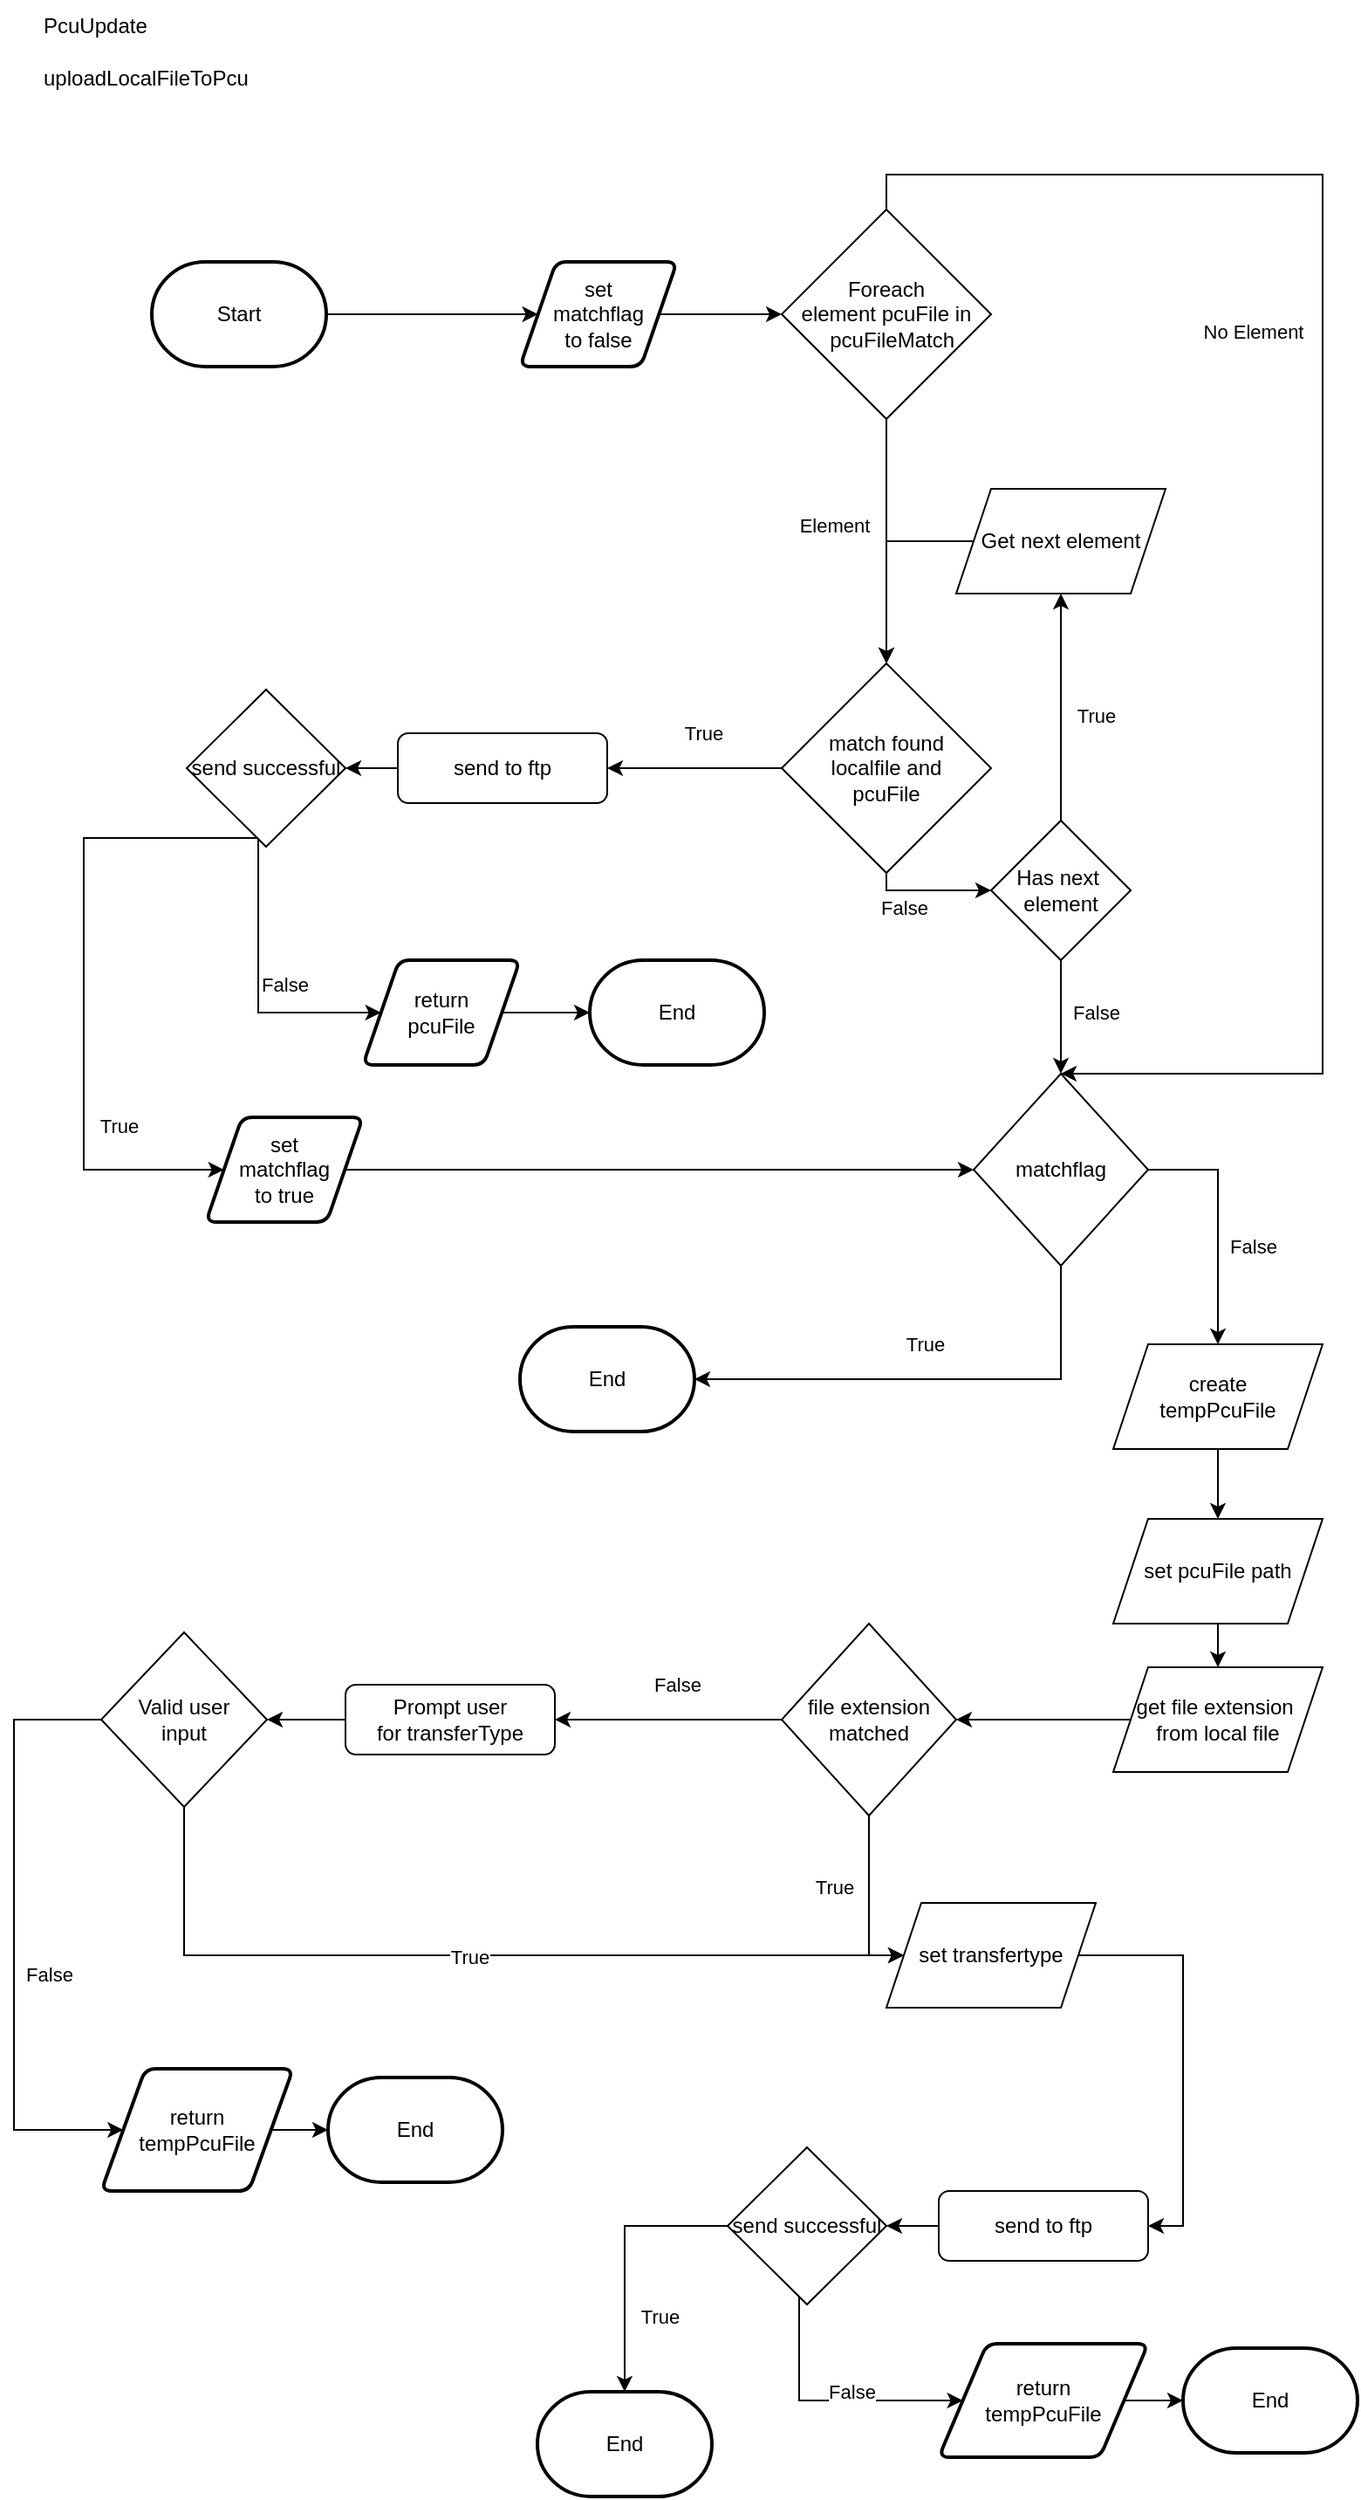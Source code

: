 <mxfile version="23.1.5" type="github">
  <diagram id="C5RBs43oDa-KdzZeNtuy" name="Page-1">
    <mxGraphModel dx="1434" dy="884" grid="1" gridSize="10" guides="1" tooltips="1" connect="1" arrows="1" fold="1" page="1" pageScale="1" pageWidth="827" pageHeight="1169" math="0" shadow="0">
      <root>
        <mxCell id="WIyWlLk6GJQsqaUBKTNV-0" />
        <mxCell id="WIyWlLk6GJQsqaUBKTNV-1" parent="WIyWlLk6GJQsqaUBKTNV-0" />
        <mxCell id="ZqB7BKODghQhICVH7zgt-12" value="" style="edgeStyle=orthogonalEdgeStyle;rounded=0;orthogonalLoop=1;jettySize=auto;html=1;" parent="WIyWlLk6GJQsqaUBKTNV-1" edge="1">
          <mxGeometry relative="1" as="geometry">
            <mxPoint x="483" y="200" as="sourcePoint" />
          </mxGeometry>
        </mxCell>
        <mxCell id="ZqB7BKODghQhICVH7zgt-17" style="edgeStyle=orthogonalEdgeStyle;rounded=0;orthogonalLoop=1;jettySize=auto;html=1;exitX=1;exitY=0.5;exitDx=0;exitDy=0;exitPerimeter=0;entryX=0;entryY=0.5;entryDx=0;entryDy=0;" parent="WIyWlLk6GJQsqaUBKTNV-1" source="ZqB7BKODghQhICVH7zgt-19" target="ZqB7BKODghQhICVH7zgt-28" edge="1">
          <mxGeometry relative="1" as="geometry">
            <mxPoint x="264" y="200" as="sourcePoint" />
            <mxPoint x="340" y="200" as="targetPoint" />
          </mxGeometry>
        </mxCell>
        <mxCell id="ZqB7BKODghQhICVH7zgt-19" value="Start" style="strokeWidth=2;html=1;shape=mxgraph.flowchart.terminator;whiteSpace=wrap;" parent="WIyWlLk6GJQsqaUBKTNV-1" vertex="1">
          <mxGeometry x="119" y="170" width="100" height="60" as="geometry" />
        </mxCell>
        <mxCell id="ZqB7BKODghQhICVH7zgt-23" style="edgeStyle=orthogonalEdgeStyle;rounded=0;orthogonalLoop=1;jettySize=auto;html=1;entryX=1;entryY=0.5;entryDx=0;entryDy=0;entryPerimeter=0;" parent="WIyWlLk6GJQsqaUBKTNV-1" edge="1">
          <mxGeometry relative="1" as="geometry">
            <mxPoint x="363" y="320" as="sourcePoint" />
          </mxGeometry>
        </mxCell>
        <mxCell id="ZqB7BKODghQhICVH7zgt-24" value="&lt;div align=&quot;left&quot;&gt;PcuUpdate&lt;/div&gt;" style="text;html=1;align=left;verticalAlign=middle;resizable=0;points=[];autosize=1;strokeColor=none;fillColor=none;" parent="WIyWlLk6GJQsqaUBKTNV-1" vertex="1">
          <mxGeometry x="55" y="20" width="70" height="30" as="geometry" />
        </mxCell>
        <mxCell id="ZqB7BKODghQhICVH7zgt-25" value="&lt;div align=&quot;left&quot;&gt;uploadLocalFileToPcu&lt;/div&gt;" style="text;html=1;align=left;verticalAlign=middle;resizable=0;points=[];autosize=1;strokeColor=none;fillColor=none;" parent="WIyWlLk6GJQsqaUBKTNV-1" vertex="1">
          <mxGeometry x="55" y="50" width="120" height="30" as="geometry" />
        </mxCell>
        <mxCell id="ZqB7BKODghQhICVH7zgt-31" style="edgeStyle=orthogonalEdgeStyle;rounded=0;orthogonalLoop=1;jettySize=auto;html=1;entryX=0.5;entryY=0;entryDx=0;entryDy=0;" parent="WIyWlLk6GJQsqaUBKTNV-1" source="ZqB7BKODghQhICVH7zgt-26" target="ZqB7BKODghQhICVH7zgt-30" edge="1">
          <mxGeometry relative="1" as="geometry" />
        </mxCell>
        <mxCell id="ZqB7BKODghQhICVH7zgt-32" value="Element" style="edgeLabel;html=1;align=center;verticalAlign=middle;resizable=0;points=[];" parent="ZqB7BKODghQhICVH7zgt-31" vertex="1" connectable="0">
          <mxGeometry x="-0.133" y="-2" relative="1" as="geometry">
            <mxPoint x="-28" as="offset" />
          </mxGeometry>
        </mxCell>
        <mxCell id="ZqB7BKODghQhICVH7zgt-33" style="edgeStyle=orthogonalEdgeStyle;rounded=0;orthogonalLoop=1;jettySize=auto;html=1;entryX=0.5;entryY=0;entryDx=0;entryDy=0;exitX=0.5;exitY=0;exitDx=0;exitDy=0;" parent="WIyWlLk6GJQsqaUBKTNV-1" source="ZqB7BKODghQhICVH7zgt-26" target="ZqB7BKODghQhICVH7zgt-39" edge="1">
          <mxGeometry relative="1" as="geometry">
            <mxPoint x="730" y="200" as="targetPoint" />
            <Array as="points">
              <mxPoint x="540" y="120" />
              <mxPoint x="790" y="120" />
              <mxPoint x="790" y="635" />
            </Array>
          </mxGeometry>
        </mxCell>
        <mxCell id="ZqB7BKODghQhICVH7zgt-34" value="No Element" style="edgeLabel;html=1;align=center;verticalAlign=middle;resizable=0;points=[];" parent="ZqB7BKODghQhICVH7zgt-33" vertex="1" connectable="0">
          <mxGeometry x="0.065" y="2" relative="1" as="geometry">
            <mxPoint x="-42" y="-138" as="offset" />
          </mxGeometry>
        </mxCell>
        <mxCell id="ZqB7BKODghQhICVH7zgt-26" value="Foreach &lt;br&gt;element pcuFile in&lt;br&gt;&amp;nbsp; pcuFileMatch" style="rhombus;whiteSpace=wrap;html=1;" parent="WIyWlLk6GJQsqaUBKTNV-1" vertex="1">
          <mxGeometry x="480" y="140" width="120" height="120" as="geometry" />
        </mxCell>
        <mxCell id="ZqB7BKODghQhICVH7zgt-29" style="edgeStyle=orthogonalEdgeStyle;rounded=0;orthogonalLoop=1;jettySize=auto;html=1;entryX=0;entryY=0.5;entryDx=0;entryDy=0;" parent="WIyWlLk6GJQsqaUBKTNV-1" source="ZqB7BKODghQhICVH7zgt-28" target="ZqB7BKODghQhICVH7zgt-26" edge="1">
          <mxGeometry relative="1" as="geometry" />
        </mxCell>
        <mxCell id="ZqB7BKODghQhICVH7zgt-28" value="set &lt;br&gt;matchflag&lt;br&gt;to false" style="shape=parallelogram;html=1;strokeWidth=2;perimeter=parallelogramPerimeter;whiteSpace=wrap;rounded=1;arcSize=12;size=0.23;" parent="WIyWlLk6GJQsqaUBKTNV-1" vertex="1">
          <mxGeometry x="330" y="170" width="90" height="60" as="geometry" />
        </mxCell>
        <mxCell id="ZqB7BKODghQhICVH7zgt-35" style="edgeStyle=orthogonalEdgeStyle;rounded=0;orthogonalLoop=1;jettySize=auto;html=1;entryX=1;entryY=0.5;entryDx=0;entryDy=0;" parent="WIyWlLk6GJQsqaUBKTNV-1" source="ZqB7BKODghQhICVH7zgt-30" target="ZqB7BKODghQhICVH7zgt-40" edge="1">
          <mxGeometry relative="1" as="geometry">
            <mxPoint x="410" y="460" as="targetPoint" />
          </mxGeometry>
        </mxCell>
        <mxCell id="ZqB7BKODghQhICVH7zgt-36" value="True" style="edgeLabel;html=1;align=center;verticalAlign=middle;resizable=0;points=[];" parent="ZqB7BKODghQhICVH7zgt-35" vertex="1" connectable="0">
          <mxGeometry x="-0.092" relative="1" as="geometry">
            <mxPoint y="-20" as="offset" />
          </mxGeometry>
        </mxCell>
        <mxCell id="ZqB7BKODghQhICVH7zgt-54" style="edgeStyle=orthogonalEdgeStyle;rounded=0;orthogonalLoop=1;jettySize=auto;html=1;entryX=0;entryY=0.5;entryDx=0;entryDy=0;exitX=0.5;exitY=1;exitDx=0;exitDy=0;" parent="WIyWlLk6GJQsqaUBKTNV-1" source="ZqB7BKODghQhICVH7zgt-30" target="vHu708SfnbLQTpCezPJm-0" edge="1">
          <mxGeometry relative="1" as="geometry">
            <mxPoint x="630" y="200" as="targetPoint" />
            <Array as="points">
              <mxPoint x="540" y="530" />
            </Array>
          </mxGeometry>
        </mxCell>
        <mxCell id="ZqB7BKODghQhICVH7zgt-55" value="False" style="edgeLabel;html=1;align=center;verticalAlign=middle;resizable=0;points=[];" parent="ZqB7BKODghQhICVH7zgt-54" vertex="1" connectable="0">
          <mxGeometry x="-0.127" y="-2" relative="1" as="geometry">
            <mxPoint x="-11" y="8" as="offset" />
          </mxGeometry>
        </mxCell>
        <mxCell id="ZqB7BKODghQhICVH7zgt-30" value="match found &lt;br&gt;localfile and &lt;br&gt;pcuFile" style="rhombus;whiteSpace=wrap;html=1;" parent="WIyWlLk6GJQsqaUBKTNV-1" vertex="1">
          <mxGeometry x="480" y="400" width="120" height="120" as="geometry" />
        </mxCell>
        <mxCell id="ZqB7BKODghQhICVH7zgt-58" style="edgeStyle=orthogonalEdgeStyle;rounded=0;orthogonalLoop=1;jettySize=auto;html=1;entryX=1;entryY=0.5;entryDx=0;entryDy=0;entryPerimeter=0;" parent="WIyWlLk6GJQsqaUBKTNV-1" source="ZqB7BKODghQhICVH7zgt-39" target="ZqB7BKODghQhICVH7zgt-63" edge="1">
          <mxGeometry relative="1" as="geometry">
            <mxPoint x="400" y="810" as="targetPoint" />
            <Array as="points">
              <mxPoint x="640" y="810" />
            </Array>
          </mxGeometry>
        </mxCell>
        <mxCell id="ZqB7BKODghQhICVH7zgt-60" value="True" style="edgeLabel;html=1;align=center;verticalAlign=middle;resizable=0;points=[];" parent="ZqB7BKODghQhICVH7zgt-58" vertex="1" connectable="0">
          <mxGeometry x="0.045" y="-2" relative="1" as="geometry">
            <mxPoint y="-18" as="offset" />
          </mxGeometry>
        </mxCell>
        <mxCell id="ZqB7BKODghQhICVH7zgt-61" style="edgeStyle=orthogonalEdgeStyle;rounded=0;orthogonalLoop=1;jettySize=auto;html=1;entryX=0.5;entryY=0;entryDx=0;entryDy=0;" parent="WIyWlLk6GJQsqaUBKTNV-1" source="ZqB7BKODghQhICVH7zgt-39" target="ZqB7BKODghQhICVH7zgt-80" edge="1">
          <mxGeometry relative="1" as="geometry">
            <mxPoint x="730" y="770" as="targetPoint" />
            <Array as="points">
              <mxPoint x="730" y="690" />
            </Array>
          </mxGeometry>
        </mxCell>
        <mxCell id="ZqB7BKODghQhICVH7zgt-62" value="False" style="edgeLabel;html=1;align=center;verticalAlign=middle;resizable=0;points=[];" parent="ZqB7BKODghQhICVH7zgt-61" vertex="1" connectable="0">
          <mxGeometry x="0.191" y="1" relative="1" as="geometry">
            <mxPoint x="19" as="offset" />
          </mxGeometry>
        </mxCell>
        <mxCell id="ZqB7BKODghQhICVH7zgt-39" value="matchflag" style="rhombus;whiteSpace=wrap;html=1;" parent="WIyWlLk6GJQsqaUBKTNV-1" vertex="1">
          <mxGeometry x="590" y="635" width="100" height="110" as="geometry" />
        </mxCell>
        <mxCell id="ZqB7BKODghQhICVH7zgt-42" style="edgeStyle=orthogonalEdgeStyle;rounded=0;orthogonalLoop=1;jettySize=auto;html=1;entryX=1;entryY=0.5;entryDx=0;entryDy=0;" parent="WIyWlLk6GJQsqaUBKTNV-1" source="ZqB7BKODghQhICVH7zgt-40" target="ZqB7BKODghQhICVH7zgt-41" edge="1">
          <mxGeometry relative="1" as="geometry" />
        </mxCell>
        <mxCell id="ZqB7BKODghQhICVH7zgt-40" value="send to ftp" style="rounded=1;whiteSpace=wrap;html=1;fontSize=12;glass=0;strokeWidth=1;shadow=0;" parent="WIyWlLk6GJQsqaUBKTNV-1" vertex="1">
          <mxGeometry x="260" y="440" width="120" height="40" as="geometry" />
        </mxCell>
        <mxCell id="ZqB7BKODghQhICVH7zgt-43" style="edgeStyle=orthogonalEdgeStyle;rounded=0;orthogonalLoop=1;jettySize=auto;html=1;entryX=0;entryY=0.5;entryDx=0;entryDy=0;" parent="WIyWlLk6GJQsqaUBKTNV-1" source="ZqB7BKODghQhICVH7zgt-41" target="ZqB7BKODghQhICVH7zgt-49" edge="1">
          <mxGeometry relative="1" as="geometry">
            <mxPoint x="185" y="620" as="targetPoint" />
            <Array as="points">
              <mxPoint x="180" y="600" />
            </Array>
          </mxGeometry>
        </mxCell>
        <mxCell id="ZqB7BKODghQhICVH7zgt-44" value="False" style="edgeLabel;html=1;align=center;verticalAlign=middle;resizable=0;points=[];" parent="ZqB7BKODghQhICVH7zgt-43" vertex="1" connectable="0">
          <mxGeometry x="0.004" y="3" relative="1" as="geometry">
            <mxPoint x="12" y="-2" as="offset" />
          </mxGeometry>
        </mxCell>
        <mxCell id="ZqB7BKODghQhICVH7zgt-45" style="edgeStyle=orthogonalEdgeStyle;rounded=0;orthogonalLoop=1;jettySize=auto;html=1;entryX=0;entryY=0.5;entryDx=0;entryDy=0;" parent="WIyWlLk6GJQsqaUBKTNV-1" source="ZqB7BKODghQhICVH7zgt-41" target="ZqB7BKODghQhICVH7zgt-52" edge="1">
          <mxGeometry relative="1" as="geometry">
            <mxPoint x="70" y="690" as="targetPoint" />
            <Array as="points">
              <mxPoint x="80" y="500" />
              <mxPoint x="80" y="690" />
            </Array>
          </mxGeometry>
        </mxCell>
        <mxCell id="ZqB7BKODghQhICVH7zgt-46" value="True" style="edgeLabel;html=1;align=center;verticalAlign=middle;resizable=0;points=[];" parent="ZqB7BKODghQhICVH7zgt-45" vertex="1" connectable="0">
          <mxGeometry x="0.417" y="-1" relative="1" as="geometry">
            <mxPoint x="21" y="2" as="offset" />
          </mxGeometry>
        </mxCell>
        <mxCell id="ZqB7BKODghQhICVH7zgt-41" value="send successful" style="rhombus;whiteSpace=wrap;html=1;" parent="WIyWlLk6GJQsqaUBKTNV-1" vertex="1">
          <mxGeometry x="139" y="415" width="91" height="90" as="geometry" />
        </mxCell>
        <mxCell id="ZqB7BKODghQhICVH7zgt-49" value="return&lt;br&gt;pcuFile" style="shape=parallelogram;html=1;strokeWidth=2;perimeter=parallelogramPerimeter;whiteSpace=wrap;rounded=1;arcSize=12;size=0.23;" parent="WIyWlLk6GJQsqaUBKTNV-1" vertex="1">
          <mxGeometry x="240" y="570" width="90" height="60" as="geometry" />
        </mxCell>
        <mxCell id="ZqB7BKODghQhICVH7zgt-50" value="End" style="strokeWidth=2;html=1;shape=mxgraph.flowchart.terminator;whiteSpace=wrap;" parent="WIyWlLk6GJQsqaUBKTNV-1" vertex="1">
          <mxGeometry x="370" y="570" width="100" height="60" as="geometry" />
        </mxCell>
        <mxCell id="ZqB7BKODghQhICVH7zgt-51" style="edgeStyle=orthogonalEdgeStyle;rounded=0;orthogonalLoop=1;jettySize=auto;html=1;entryX=0;entryY=0.5;entryDx=0;entryDy=0;entryPerimeter=0;" parent="WIyWlLk6GJQsqaUBKTNV-1" source="ZqB7BKODghQhICVH7zgt-49" target="ZqB7BKODghQhICVH7zgt-50" edge="1">
          <mxGeometry relative="1" as="geometry" />
        </mxCell>
        <mxCell id="ZqB7BKODghQhICVH7zgt-53" style="edgeStyle=orthogonalEdgeStyle;rounded=0;orthogonalLoop=1;jettySize=auto;html=1;entryX=0;entryY=0.5;entryDx=0;entryDy=0;" parent="WIyWlLk6GJQsqaUBKTNV-1" source="ZqB7BKODghQhICVH7zgt-52" target="ZqB7BKODghQhICVH7zgt-39" edge="1">
          <mxGeometry relative="1" as="geometry">
            <mxPoint x="320" y="690" as="targetPoint" />
          </mxGeometry>
        </mxCell>
        <mxCell id="ZqB7BKODghQhICVH7zgt-52" value="set &lt;br&gt;matchflag&lt;br&gt;to true" style="shape=parallelogram;html=1;strokeWidth=2;perimeter=parallelogramPerimeter;whiteSpace=wrap;rounded=1;arcSize=12;size=0.23;" parent="WIyWlLk6GJQsqaUBKTNV-1" vertex="1">
          <mxGeometry x="150" y="660" width="90" height="60" as="geometry" />
        </mxCell>
        <mxCell id="ZqB7BKODghQhICVH7zgt-63" value="End" style="strokeWidth=2;html=1;shape=mxgraph.flowchart.terminator;whiteSpace=wrap;" parent="WIyWlLk6GJQsqaUBKTNV-1" vertex="1">
          <mxGeometry x="330" y="780" width="100" height="60" as="geometry" />
        </mxCell>
        <mxCell id="ZqB7BKODghQhICVH7zgt-65" style="edgeStyle=orthogonalEdgeStyle;rounded=0;orthogonalLoop=1;jettySize=auto;html=1;entryX=1;entryY=0.5;entryDx=0;entryDy=0;exitX=0;exitY=0.5;exitDx=0;exitDy=0;" parent="WIyWlLk6GJQsqaUBKTNV-1" source="ZqB7BKODghQhICVH7zgt-84" target="ZqB7BKODghQhICVH7zgt-66" edge="1">
          <mxGeometry relative="1" as="geometry">
            <mxPoint x="550" y="1005" as="targetPoint" />
            <mxPoint x="670" y="1005" as="sourcePoint" />
          </mxGeometry>
        </mxCell>
        <mxCell id="ZqB7BKODghQhICVH7zgt-67" style="edgeStyle=orthogonalEdgeStyle;rounded=0;orthogonalLoop=1;jettySize=auto;html=1;entryX=1;entryY=0.5;entryDx=0;entryDy=0;" parent="WIyWlLk6GJQsqaUBKTNV-1" source="ZqB7BKODghQhICVH7zgt-66" target="ZqB7BKODghQhICVH7zgt-71" edge="1">
          <mxGeometry relative="1" as="geometry">
            <mxPoint x="350" y="1005" as="targetPoint" />
          </mxGeometry>
        </mxCell>
        <mxCell id="ZqB7BKODghQhICVH7zgt-68" value="False" style="edgeLabel;html=1;align=center;verticalAlign=middle;resizable=0;points=[];" parent="ZqB7BKODghQhICVH7zgt-67" vertex="1" connectable="0">
          <mxGeometry x="-0.096" y="-4" relative="1" as="geometry">
            <mxPoint x="-1" y="-16" as="offset" />
          </mxGeometry>
        </mxCell>
        <mxCell id="ZqB7BKODghQhICVH7zgt-69" style="edgeStyle=orthogonalEdgeStyle;rounded=0;orthogonalLoop=1;jettySize=auto;html=1;entryX=0;entryY=0.5;entryDx=0;entryDy=0;" parent="WIyWlLk6GJQsqaUBKTNV-1" source="ZqB7BKODghQhICVH7zgt-66" target="ZqB7BKODghQhICVH7zgt-88" edge="1">
          <mxGeometry relative="1" as="geometry">
            <mxPoint x="530" y="1140" as="targetPoint" />
            <Array as="points">
              <mxPoint x="530" y="1140" />
            </Array>
          </mxGeometry>
        </mxCell>
        <mxCell id="ZqB7BKODghQhICVH7zgt-70" value="True" style="edgeLabel;html=1;align=center;verticalAlign=middle;resizable=0;points=[];" parent="ZqB7BKODghQhICVH7zgt-69" vertex="1" connectable="0">
          <mxGeometry x="-0.053" y="-1" relative="1" as="geometry">
            <mxPoint x="-19" y="-7" as="offset" />
          </mxGeometry>
        </mxCell>
        <mxCell id="ZqB7BKODghQhICVH7zgt-66" value="file extension&lt;br&gt;matched" style="rhombus;whiteSpace=wrap;html=1;" parent="WIyWlLk6GJQsqaUBKTNV-1" vertex="1">
          <mxGeometry x="480" y="950" width="100" height="110" as="geometry" />
        </mxCell>
        <mxCell id="ZqB7BKODghQhICVH7zgt-73" style="edgeStyle=orthogonalEdgeStyle;rounded=0;orthogonalLoop=1;jettySize=auto;html=1;entryX=1;entryY=0.5;entryDx=0;entryDy=0;" parent="WIyWlLk6GJQsqaUBKTNV-1" source="ZqB7BKODghQhICVH7zgt-71" target="ZqB7BKODghQhICVH7zgt-72" edge="1">
          <mxGeometry relative="1" as="geometry" />
        </mxCell>
        <mxCell id="ZqB7BKODghQhICVH7zgt-71" value="Prompt user&lt;br&gt;for transferType" style="rounded=1;whiteSpace=wrap;html=1;fontSize=12;glass=0;strokeWidth=1;shadow=0;" parent="WIyWlLk6GJQsqaUBKTNV-1" vertex="1">
          <mxGeometry x="230" y="985" width="120" height="40" as="geometry" />
        </mxCell>
        <mxCell id="ZqB7BKODghQhICVH7zgt-74" style="edgeStyle=orthogonalEdgeStyle;rounded=0;orthogonalLoop=1;jettySize=auto;html=1;entryX=0;entryY=0.5;entryDx=0;entryDy=0;" parent="WIyWlLk6GJQsqaUBKTNV-1" source="ZqB7BKODghQhICVH7zgt-72" target="ZqB7BKODghQhICVH7zgt-89" edge="1">
          <mxGeometry relative="1" as="geometry">
            <mxPoint x="50" y="1230" as="targetPoint" />
            <Array as="points">
              <mxPoint x="40" y="1005" />
              <mxPoint x="40" y="1240" />
            </Array>
          </mxGeometry>
        </mxCell>
        <mxCell id="ZqB7BKODghQhICVH7zgt-76" value="False" style="edgeLabel;html=1;align=center;verticalAlign=middle;resizable=0;points=[];" parent="ZqB7BKODghQhICVH7zgt-74" vertex="1" connectable="0">
          <mxGeometry x="0.128" y="2" relative="1" as="geometry">
            <mxPoint x="18" as="offset" />
          </mxGeometry>
        </mxCell>
        <mxCell id="ZqB7BKODghQhICVH7zgt-75" style="edgeStyle=orthogonalEdgeStyle;rounded=0;orthogonalLoop=1;jettySize=auto;html=1;entryX=0;entryY=0.5;entryDx=0;entryDy=0;" parent="WIyWlLk6GJQsqaUBKTNV-1" source="ZqB7BKODghQhICVH7zgt-72" target="ZqB7BKODghQhICVH7zgt-88" edge="1">
          <mxGeometry relative="1" as="geometry">
            <mxPoint x="137.5" y="1165" as="targetPoint" />
            <Array as="points">
              <mxPoint x="138" y="1140" />
            </Array>
          </mxGeometry>
        </mxCell>
        <mxCell id="ZqB7BKODghQhICVH7zgt-79" value="True" style="edgeLabel;html=1;align=center;verticalAlign=middle;resizable=0;points=[];" parent="ZqB7BKODghQhICVH7zgt-75" vertex="1" connectable="0">
          <mxGeometry x="-0.059" y="-1" relative="1" as="geometry">
            <mxPoint x="14" as="offset" />
          </mxGeometry>
        </mxCell>
        <mxCell id="ZqB7BKODghQhICVH7zgt-72" value="Valid user &lt;br&gt;input" style="rhombus;whiteSpace=wrap;html=1;" parent="WIyWlLk6GJQsqaUBKTNV-1" vertex="1">
          <mxGeometry x="90" y="955" width="95" height="100" as="geometry" />
        </mxCell>
        <mxCell id="ZqB7BKODghQhICVH7zgt-82" style="edgeStyle=orthogonalEdgeStyle;rounded=0;orthogonalLoop=1;jettySize=auto;html=1;entryX=0.5;entryY=0;entryDx=0;entryDy=0;" parent="WIyWlLk6GJQsqaUBKTNV-1" source="ZqB7BKODghQhICVH7zgt-80" target="ZqB7BKODghQhICVH7zgt-81" edge="1">
          <mxGeometry relative="1" as="geometry" />
        </mxCell>
        <mxCell id="ZqB7BKODghQhICVH7zgt-80" value="create &lt;br&gt;tempPcuFile" style="shape=parallelogram;perimeter=parallelogramPerimeter;whiteSpace=wrap;html=1;fixedSize=1;" parent="WIyWlLk6GJQsqaUBKTNV-1" vertex="1">
          <mxGeometry x="670" y="790" width="120" height="60" as="geometry" />
        </mxCell>
        <mxCell id="ZqB7BKODghQhICVH7zgt-83" style="edgeStyle=orthogonalEdgeStyle;rounded=0;orthogonalLoop=1;jettySize=auto;html=1;entryX=0.5;entryY=0;entryDx=0;entryDy=0;" parent="WIyWlLk6GJQsqaUBKTNV-1" source="ZqB7BKODghQhICVH7zgt-81" target="ZqB7BKODghQhICVH7zgt-84" edge="1">
          <mxGeometry relative="1" as="geometry">
            <mxPoint x="730" y="985" as="targetPoint" />
          </mxGeometry>
        </mxCell>
        <mxCell id="ZqB7BKODghQhICVH7zgt-81" value="set pcuFile path" style="shape=parallelogram;perimeter=parallelogramPerimeter;whiteSpace=wrap;html=1;fixedSize=1;" parent="WIyWlLk6GJQsqaUBKTNV-1" vertex="1">
          <mxGeometry x="670" y="890" width="120" height="60" as="geometry" />
        </mxCell>
        <mxCell id="ZqB7BKODghQhICVH7zgt-84" value="&lt;div&gt;get file extension&amp;nbsp;&lt;/div&gt;&lt;div&gt;from local file&lt;/div&gt;" style="shape=parallelogram;perimeter=parallelogramPerimeter;whiteSpace=wrap;html=1;fixedSize=1;" parent="WIyWlLk6GJQsqaUBKTNV-1" vertex="1">
          <mxGeometry x="670" y="975" width="120" height="60" as="geometry" />
        </mxCell>
        <mxCell id="ZqB7BKODghQhICVH7zgt-101" style="edgeStyle=orthogonalEdgeStyle;rounded=0;orthogonalLoop=1;jettySize=auto;html=1;entryX=1;entryY=0.5;entryDx=0;entryDy=0;" parent="WIyWlLk6GJQsqaUBKTNV-1" source="ZqB7BKODghQhICVH7zgt-88" target="ZqB7BKODghQhICVH7zgt-93" edge="1">
          <mxGeometry relative="1" as="geometry">
            <Array as="points">
              <mxPoint x="710" y="1140" />
              <mxPoint x="710" y="1295" />
            </Array>
          </mxGeometry>
        </mxCell>
        <mxCell id="ZqB7BKODghQhICVH7zgt-88" value="set transfertype" style="shape=parallelogram;perimeter=parallelogramPerimeter;whiteSpace=wrap;html=1;fixedSize=1;" parent="WIyWlLk6GJQsqaUBKTNV-1" vertex="1">
          <mxGeometry x="540" y="1110" width="120" height="60" as="geometry" />
        </mxCell>
        <mxCell id="ZqB7BKODghQhICVH7zgt-89" value="return&lt;br&gt;tempPcuFile" style="shape=parallelogram;html=1;strokeWidth=2;perimeter=parallelogramPerimeter;whiteSpace=wrap;rounded=1;arcSize=12;size=0.23;" parent="WIyWlLk6GJQsqaUBKTNV-1" vertex="1">
          <mxGeometry x="90" y="1205" width="110" height="70" as="geometry" />
        </mxCell>
        <mxCell id="ZqB7BKODghQhICVH7zgt-90" value="End" style="strokeWidth=2;html=1;shape=mxgraph.flowchart.terminator;whiteSpace=wrap;" parent="WIyWlLk6GJQsqaUBKTNV-1" vertex="1">
          <mxGeometry x="220" y="1210" width="100" height="60" as="geometry" />
        </mxCell>
        <mxCell id="ZqB7BKODghQhICVH7zgt-91" style="edgeStyle=orthogonalEdgeStyle;rounded=0;orthogonalLoop=1;jettySize=auto;html=1;exitX=1;exitY=0.5;exitDx=0;exitDy=0;entryX=0;entryY=0.5;entryDx=0;entryDy=0;entryPerimeter=0;" parent="WIyWlLk6GJQsqaUBKTNV-1" source="ZqB7BKODghQhICVH7zgt-89" target="ZqB7BKODghQhICVH7zgt-90" edge="1">
          <mxGeometry relative="1" as="geometry" />
        </mxCell>
        <mxCell id="ZqB7BKODghQhICVH7zgt-102" style="edgeStyle=orthogonalEdgeStyle;rounded=0;orthogonalLoop=1;jettySize=auto;html=1;entryX=1;entryY=0.5;entryDx=0;entryDy=0;" parent="WIyWlLk6GJQsqaUBKTNV-1" source="ZqB7BKODghQhICVH7zgt-93" target="ZqB7BKODghQhICVH7zgt-98" edge="1">
          <mxGeometry relative="1" as="geometry" />
        </mxCell>
        <mxCell id="ZqB7BKODghQhICVH7zgt-93" value="send to ftp" style="rounded=1;whiteSpace=wrap;html=1;fontSize=12;glass=0;strokeWidth=1;shadow=0;" parent="WIyWlLk6GJQsqaUBKTNV-1" vertex="1">
          <mxGeometry x="570" y="1275" width="120" height="40" as="geometry" />
        </mxCell>
        <mxCell id="ZqB7BKODghQhICVH7zgt-94" style="edgeStyle=orthogonalEdgeStyle;rounded=0;orthogonalLoop=1;jettySize=auto;html=1;entryX=0;entryY=0.5;entryDx=0;entryDy=0;" parent="WIyWlLk6GJQsqaUBKTNV-1" source="ZqB7BKODghQhICVH7zgt-98" target="ZqB7BKODghQhICVH7zgt-99" edge="1">
          <mxGeometry relative="1" as="geometry">
            <mxPoint x="495" y="1415" as="targetPoint" />
            <Array as="points">
              <mxPoint x="490" y="1395" />
            </Array>
          </mxGeometry>
        </mxCell>
        <mxCell id="ZqB7BKODghQhICVH7zgt-95" value="False" style="edgeLabel;html=1;align=center;verticalAlign=middle;resizable=0;points=[];" parent="ZqB7BKODghQhICVH7zgt-94" vertex="1" connectable="0">
          <mxGeometry x="0.004" y="3" relative="1" as="geometry">
            <mxPoint x="12" y="-2" as="offset" />
          </mxGeometry>
        </mxCell>
        <mxCell id="ZqB7BKODghQhICVH7zgt-96" style="edgeStyle=orthogonalEdgeStyle;rounded=0;orthogonalLoop=1;jettySize=auto;html=1;entryX=0.5;entryY=0;entryDx=0;entryDy=0;entryPerimeter=0;" parent="WIyWlLk6GJQsqaUBKTNV-1" source="ZqB7BKODghQhICVH7zgt-98" target="ZqB7BKODghQhICVH7zgt-104" edge="1">
          <mxGeometry relative="1" as="geometry">
            <mxPoint x="470" y="1485" as="targetPoint" />
            <Array as="points">
              <mxPoint x="390" y="1295" />
            </Array>
          </mxGeometry>
        </mxCell>
        <mxCell id="ZqB7BKODghQhICVH7zgt-97" value="True" style="edgeLabel;html=1;align=center;verticalAlign=middle;resizable=0;points=[];" parent="ZqB7BKODghQhICVH7zgt-96" vertex="1" connectable="0">
          <mxGeometry x="0.417" y="-1" relative="1" as="geometry">
            <mxPoint x="21" y="2" as="offset" />
          </mxGeometry>
        </mxCell>
        <mxCell id="ZqB7BKODghQhICVH7zgt-98" value="send successful" style="rhombus;whiteSpace=wrap;html=1;" parent="WIyWlLk6GJQsqaUBKTNV-1" vertex="1">
          <mxGeometry x="449" y="1250" width="91" height="90" as="geometry" />
        </mxCell>
        <mxCell id="ZqB7BKODghQhICVH7zgt-99" value="return&lt;br&gt;tempPcuFile" style="shape=parallelogram;html=1;strokeWidth=2;perimeter=parallelogramPerimeter;whiteSpace=wrap;rounded=1;arcSize=12;size=0.23;" parent="WIyWlLk6GJQsqaUBKTNV-1" vertex="1">
          <mxGeometry x="570" y="1362.5" width="120" height="65" as="geometry" />
        </mxCell>
        <mxCell id="ZqB7BKODghQhICVH7zgt-100" value="End" style="strokeWidth=2;html=1;shape=mxgraph.flowchart.terminator;whiteSpace=wrap;" parent="WIyWlLk6GJQsqaUBKTNV-1" vertex="1">
          <mxGeometry x="710" y="1365" width="100" height="60" as="geometry" />
        </mxCell>
        <mxCell id="ZqB7BKODghQhICVH7zgt-103" style="edgeStyle=orthogonalEdgeStyle;rounded=0;orthogonalLoop=1;jettySize=auto;html=1;exitX=1;exitY=0.5;exitDx=0;exitDy=0;entryX=0;entryY=0.5;entryDx=0;entryDy=0;entryPerimeter=0;" parent="WIyWlLk6GJQsqaUBKTNV-1" source="ZqB7BKODghQhICVH7zgt-99" target="ZqB7BKODghQhICVH7zgt-100" edge="1">
          <mxGeometry relative="1" as="geometry" />
        </mxCell>
        <mxCell id="ZqB7BKODghQhICVH7zgt-104" value="End" style="strokeWidth=2;html=1;shape=mxgraph.flowchart.terminator;whiteSpace=wrap;" parent="WIyWlLk6GJQsqaUBKTNV-1" vertex="1">
          <mxGeometry x="340" y="1390" width="100" height="60" as="geometry" />
        </mxCell>
        <mxCell id="vHu708SfnbLQTpCezPJm-1" style="edgeStyle=orthogonalEdgeStyle;rounded=0;orthogonalLoop=1;jettySize=auto;html=1;entryX=0.5;entryY=0;entryDx=0;entryDy=0;" edge="1" parent="WIyWlLk6GJQsqaUBKTNV-1" source="vHu708SfnbLQTpCezPJm-0" target="ZqB7BKODghQhICVH7zgt-39">
          <mxGeometry relative="1" as="geometry" />
        </mxCell>
        <mxCell id="vHu708SfnbLQTpCezPJm-2" value="False" style="edgeLabel;html=1;align=center;verticalAlign=middle;resizable=0;points=[];" vertex="1" connectable="0" parent="vHu708SfnbLQTpCezPJm-1">
          <mxGeometry x="-0.169" y="1" relative="1" as="geometry">
            <mxPoint x="19" y="3" as="offset" />
          </mxGeometry>
        </mxCell>
        <mxCell id="vHu708SfnbLQTpCezPJm-3" style="edgeStyle=orthogonalEdgeStyle;rounded=0;orthogonalLoop=1;jettySize=auto;html=1;entryX=0.5;entryY=1;entryDx=0;entryDy=0;" edge="1" parent="WIyWlLk6GJQsqaUBKTNV-1" source="vHu708SfnbLQTpCezPJm-0" target="vHu708SfnbLQTpCezPJm-4">
          <mxGeometry relative="1" as="geometry">
            <mxPoint x="640" y="360" as="targetPoint" />
          </mxGeometry>
        </mxCell>
        <mxCell id="vHu708SfnbLQTpCezPJm-6" value="True" style="edgeLabel;html=1;align=center;verticalAlign=middle;resizable=0;points=[];" vertex="1" connectable="0" parent="vHu708SfnbLQTpCezPJm-3">
          <mxGeometry x="0.092" y="2" relative="1" as="geometry">
            <mxPoint x="22" y="11" as="offset" />
          </mxGeometry>
        </mxCell>
        <mxCell id="vHu708SfnbLQTpCezPJm-0" value="&lt;div&gt;Has next&amp;nbsp;&lt;/div&gt;&lt;div&gt;element&lt;/div&gt;" style="rhombus;whiteSpace=wrap;html=1;" vertex="1" parent="WIyWlLk6GJQsqaUBKTNV-1">
          <mxGeometry x="600" y="490" width="80" height="80" as="geometry" />
        </mxCell>
        <mxCell id="vHu708SfnbLQTpCezPJm-5" style="edgeStyle=orthogonalEdgeStyle;rounded=0;orthogonalLoop=1;jettySize=auto;html=1;entryX=0.5;entryY=0;entryDx=0;entryDy=0;exitX=0;exitY=0.5;exitDx=0;exitDy=0;" edge="1" parent="WIyWlLk6GJQsqaUBKTNV-1" source="vHu708SfnbLQTpCezPJm-4" target="ZqB7BKODghQhICVH7zgt-30">
          <mxGeometry relative="1" as="geometry">
            <Array as="points">
              <mxPoint x="540" y="330" />
            </Array>
          </mxGeometry>
        </mxCell>
        <mxCell id="vHu708SfnbLQTpCezPJm-4" value="Get next element" style="shape=parallelogram;perimeter=parallelogramPerimeter;whiteSpace=wrap;html=1;fixedSize=1;" vertex="1" parent="WIyWlLk6GJQsqaUBKTNV-1">
          <mxGeometry x="580" y="300" width="120" height="60" as="geometry" />
        </mxCell>
      </root>
    </mxGraphModel>
  </diagram>
</mxfile>
